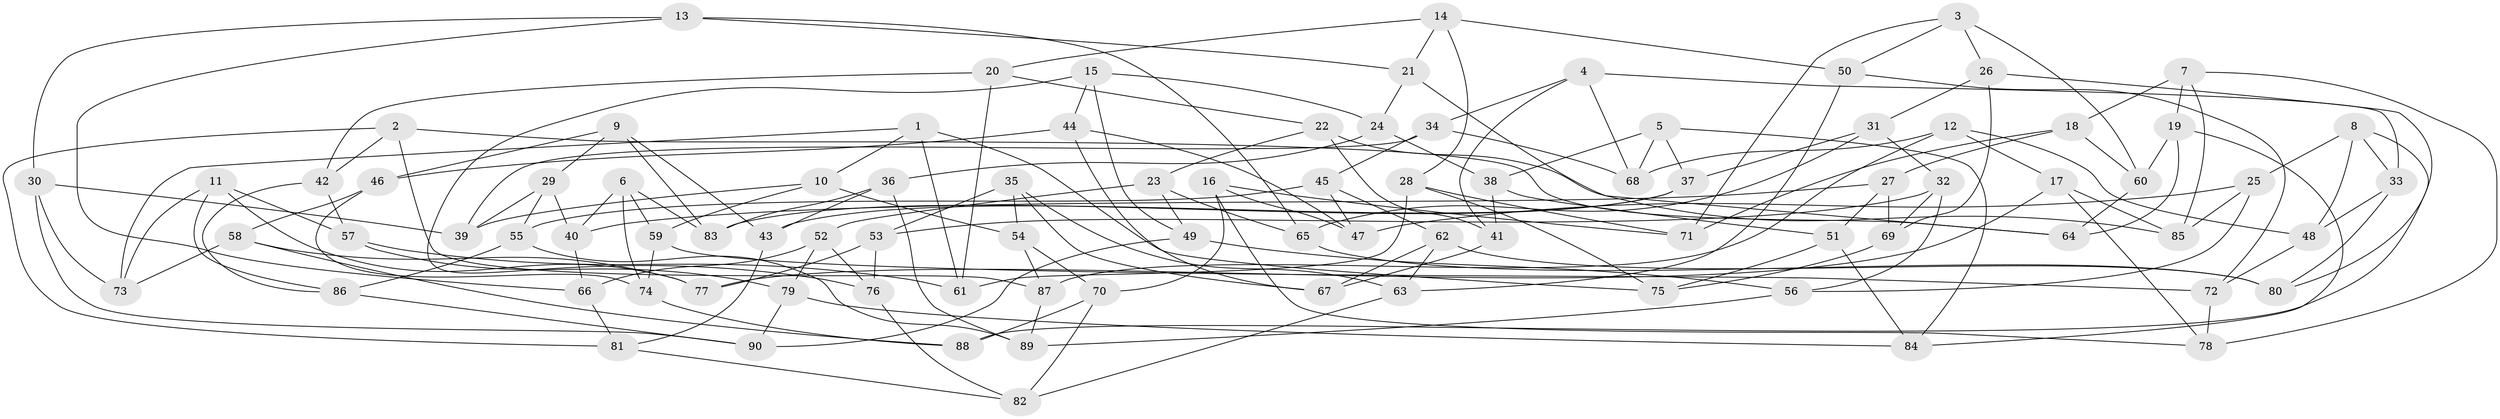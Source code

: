 // coarse degree distribution, {4: 0.3888888888888889, 7: 0.16666666666666666, 9: 0.1388888888888889, 8: 0.027777777777777776, 3: 0.1388888888888889, 6: 0.05555555555555555, 10: 0.027777777777777776, 5: 0.05555555555555555}
// Generated by graph-tools (version 1.1) at 2025/54/03/04/25 22:54:00]
// undirected, 90 vertices, 180 edges
graph export_dot {
  node [color=gray90,style=filled];
  1;
  2;
  3;
  4;
  5;
  6;
  7;
  8;
  9;
  10;
  11;
  12;
  13;
  14;
  15;
  16;
  17;
  18;
  19;
  20;
  21;
  22;
  23;
  24;
  25;
  26;
  27;
  28;
  29;
  30;
  31;
  32;
  33;
  34;
  35;
  36;
  37;
  38;
  39;
  40;
  41;
  42;
  43;
  44;
  45;
  46;
  47;
  48;
  49;
  50;
  51;
  52;
  53;
  54;
  55;
  56;
  57;
  58;
  59;
  60;
  61;
  62;
  63;
  64;
  65;
  66;
  67;
  68;
  69;
  70;
  71;
  72;
  73;
  74;
  75;
  76;
  77;
  78;
  79;
  80;
  81;
  82;
  83;
  84;
  85;
  86;
  87;
  88;
  89;
  90;
  1 -- 73;
  1 -- 75;
  1 -- 61;
  1 -- 10;
  2 -- 87;
  2 -- 81;
  2 -- 64;
  2 -- 42;
  3 -- 26;
  3 -- 71;
  3 -- 60;
  3 -- 50;
  4 -- 41;
  4 -- 34;
  4 -- 68;
  4 -- 33;
  5 -- 38;
  5 -- 37;
  5 -- 84;
  5 -- 68;
  6 -- 40;
  6 -- 59;
  6 -- 83;
  6 -- 74;
  7 -- 19;
  7 -- 78;
  7 -- 18;
  7 -- 85;
  8 -- 25;
  8 -- 33;
  8 -- 88;
  8 -- 48;
  9 -- 83;
  9 -- 29;
  9 -- 43;
  9 -- 46;
  10 -- 59;
  10 -- 39;
  10 -- 54;
  11 -- 86;
  11 -- 77;
  11 -- 57;
  11 -- 73;
  12 -- 17;
  12 -- 48;
  12 -- 68;
  12 -- 87;
  13 -- 30;
  13 -- 66;
  13 -- 65;
  13 -- 21;
  14 -- 50;
  14 -- 21;
  14 -- 28;
  14 -- 20;
  15 -- 49;
  15 -- 44;
  15 -- 76;
  15 -- 24;
  16 -- 71;
  16 -- 70;
  16 -- 47;
  16 -- 78;
  17 -- 85;
  17 -- 78;
  17 -- 77;
  18 -- 60;
  18 -- 71;
  18 -- 27;
  19 -- 64;
  19 -- 84;
  19 -- 60;
  20 -- 42;
  20 -- 22;
  20 -- 61;
  21 -- 24;
  21 -- 64;
  22 -- 41;
  22 -- 23;
  22 -- 85;
  23 -- 52;
  23 -- 65;
  23 -- 49;
  24 -- 36;
  24 -- 38;
  25 -- 47;
  25 -- 56;
  25 -- 85;
  26 -- 31;
  26 -- 69;
  26 -- 80;
  27 -- 40;
  27 -- 69;
  27 -- 51;
  28 -- 75;
  28 -- 61;
  28 -- 71;
  29 -- 39;
  29 -- 40;
  29 -- 55;
  30 -- 90;
  30 -- 39;
  30 -- 73;
  31 -- 37;
  31 -- 32;
  31 -- 65;
  32 -- 69;
  32 -- 53;
  32 -- 56;
  33 -- 48;
  33 -- 80;
  34 -- 68;
  34 -- 39;
  34 -- 45;
  35 -- 67;
  35 -- 54;
  35 -- 63;
  35 -- 53;
  36 -- 83;
  36 -- 89;
  36 -- 43;
  37 -- 43;
  37 -- 83;
  38 -- 41;
  38 -- 51;
  40 -- 66;
  41 -- 67;
  42 -- 86;
  42 -- 57;
  43 -- 81;
  44 -- 67;
  44 -- 47;
  44 -- 46;
  45 -- 62;
  45 -- 55;
  45 -- 47;
  46 -- 74;
  46 -- 58;
  48 -- 72;
  49 -- 90;
  49 -- 56;
  50 -- 72;
  50 -- 63;
  51 -- 84;
  51 -- 75;
  52 -- 79;
  52 -- 76;
  52 -- 66;
  53 -- 77;
  53 -- 76;
  54 -- 87;
  54 -- 70;
  55 -- 86;
  55 -- 89;
  56 -- 89;
  57 -- 79;
  57 -- 61;
  58 -- 77;
  58 -- 73;
  58 -- 88;
  59 -- 74;
  59 -- 72;
  60 -- 64;
  62 -- 63;
  62 -- 80;
  62 -- 67;
  63 -- 82;
  65 -- 80;
  66 -- 81;
  69 -- 75;
  70 -- 88;
  70 -- 82;
  72 -- 78;
  74 -- 88;
  76 -- 82;
  79 -- 84;
  79 -- 90;
  81 -- 82;
  86 -- 90;
  87 -- 89;
}
